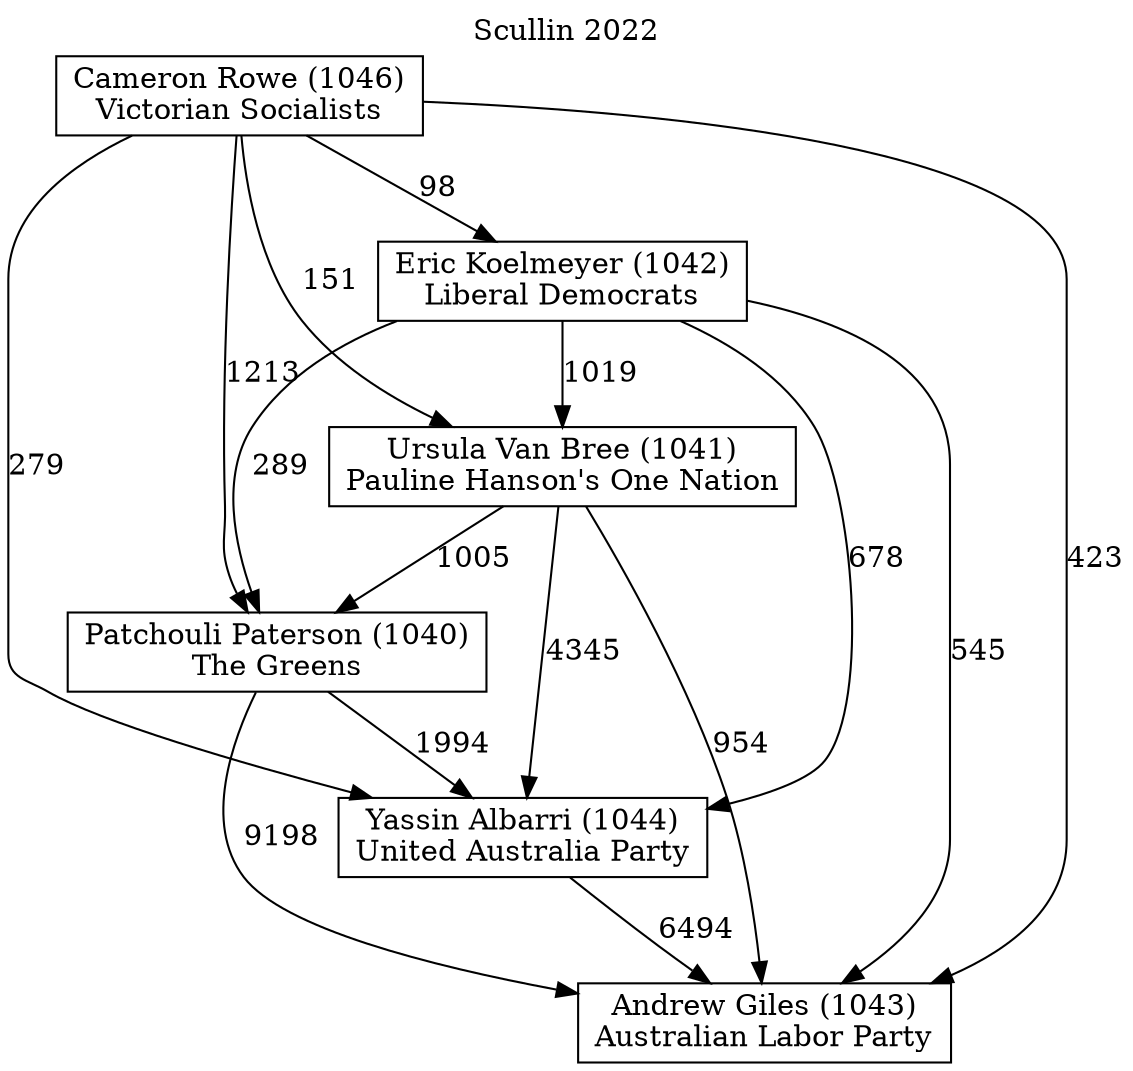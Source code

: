 // House preference flow
digraph "Andrew Giles (1043)_Scullin_2022" {
	graph [label="Scullin 2022" labelloc=t mclimit=10]
	node [shape=box]
	"Ursula Van Bree (1041)" [label="Ursula Van Bree (1041)
Pauline Hanson's One Nation"]
	"Cameron Rowe (1046)" [label="Cameron Rowe (1046)
Victorian Socialists"]
	"Eric Koelmeyer (1042)" [label="Eric Koelmeyer (1042)
Liberal Democrats"]
	"Andrew Giles (1043)" [label="Andrew Giles (1043)
Australian Labor Party"]
	"Patchouli Paterson (1040)" [label="Patchouli Paterson (1040)
The Greens"]
	"Yassin Albarri (1044)" [label="Yassin Albarri (1044)
United Australia Party"]
	"Cameron Rowe (1046)" -> "Andrew Giles (1043)" [label=423]
	"Patchouli Paterson (1040)" -> "Yassin Albarri (1044)" [label=1994]
	"Ursula Van Bree (1041)" -> "Patchouli Paterson (1040)" [label=1005]
	"Cameron Rowe (1046)" -> "Ursula Van Bree (1041)" [label=151]
	"Cameron Rowe (1046)" -> "Eric Koelmeyer (1042)" [label=98]
	"Cameron Rowe (1046)" -> "Patchouli Paterson (1040)" [label=1213]
	"Ursula Van Bree (1041)" -> "Andrew Giles (1043)" [label=954]
	"Ursula Van Bree (1041)" -> "Yassin Albarri (1044)" [label=4345]
	"Eric Koelmeyer (1042)" -> "Patchouli Paterson (1040)" [label=289]
	"Yassin Albarri (1044)" -> "Andrew Giles (1043)" [label=6494]
	"Eric Koelmeyer (1042)" -> "Andrew Giles (1043)" [label=545]
	"Eric Koelmeyer (1042)" -> "Yassin Albarri (1044)" [label=678]
	"Eric Koelmeyer (1042)" -> "Ursula Van Bree (1041)" [label=1019]
	"Patchouli Paterson (1040)" -> "Andrew Giles (1043)" [label=9198]
	"Cameron Rowe (1046)" -> "Yassin Albarri (1044)" [label=279]
}

